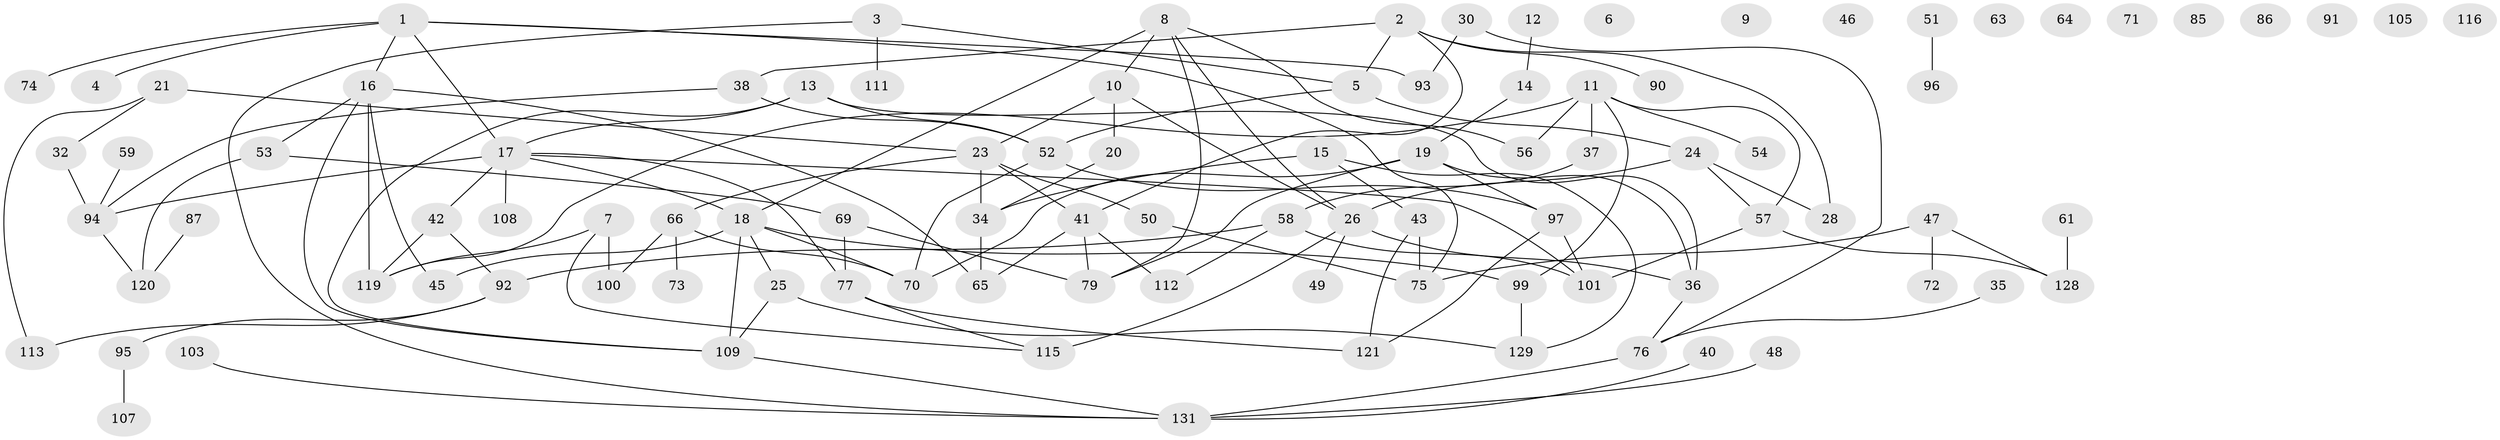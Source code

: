 // Generated by graph-tools (version 1.1) at 2025/23/03/03/25 07:23:28]
// undirected, 96 vertices, 130 edges
graph export_dot {
graph [start="1"]
  node [color=gray90,style=filled];
  1 [super="+29"];
  2 [super="+80"];
  3 [super="+84"];
  4;
  5 [super="+22"];
  6;
  7 [super="+44"];
  8 [super="+33"];
  9;
  10 [super="+82"];
  11 [super="+124"];
  12;
  13 [super="+39"];
  14;
  15 [super="+27"];
  16 [super="+31"];
  17 [super="+122"];
  18 [super="+118"];
  19 [super="+89"];
  20;
  21 [super="+127"];
  23 [super="+68"];
  24 [super="+133"];
  25;
  26 [super="+138"];
  28;
  30 [super="+55"];
  32;
  34 [super="+123"];
  35;
  36 [super="+135"];
  37;
  38 [super="+125"];
  40;
  41 [super="+62"];
  42 [super="+60"];
  43 [super="+110"];
  45;
  46;
  47 [super="+67"];
  48;
  49;
  50;
  51;
  52 [super="+106"];
  53 [super="+130"];
  54;
  56;
  57 [super="+114"];
  58 [super="+98"];
  59;
  61 [super="+78"];
  63;
  64;
  65;
  66 [super="+81"];
  69;
  70;
  71;
  72;
  73;
  74;
  75;
  76 [super="+83"];
  77;
  79 [super="+88"];
  85;
  86;
  87;
  90;
  91;
  92 [super="+132"];
  93 [super="+104"];
  94 [super="+137"];
  95;
  96;
  97;
  99;
  100 [super="+117"];
  101 [super="+102"];
  103;
  105;
  107;
  108;
  109 [super="+126"];
  111;
  112;
  113;
  115;
  116 [super="+136"];
  119;
  120;
  121;
  128;
  129;
  131 [super="+134"];
  1 -- 74;
  1 -- 75;
  1 -- 16;
  1 -- 17;
  1 -- 4;
  1 -- 93;
  2 -- 5;
  2 -- 28;
  2 -- 90;
  2 -- 41;
  2 -- 38;
  3 -- 5;
  3 -- 111;
  3 -- 131;
  5 -- 24;
  5 -- 52;
  7 -- 119;
  7 -- 100;
  7 -- 115;
  8 -- 10;
  8 -- 56;
  8 -- 26;
  8 -- 79;
  8 -- 18;
  10 -- 20;
  10 -- 26;
  10 -- 23;
  11 -- 99;
  11 -- 119;
  11 -- 56;
  11 -- 37;
  11 -- 54;
  11 -- 57;
  12 -- 14;
  13 -- 17;
  13 -- 36;
  13 -- 52;
  13 -- 109;
  14 -- 19;
  15 -- 129;
  15 -- 43;
  15 -- 34;
  16 -- 53;
  16 -- 65;
  16 -- 45;
  16 -- 119;
  16 -- 109;
  17 -- 77;
  17 -- 108;
  17 -- 18;
  17 -- 94;
  17 -- 42;
  17 -- 101;
  18 -- 25;
  18 -- 70;
  18 -- 109;
  18 -- 99;
  18 -- 45;
  19 -- 36;
  19 -- 70;
  19 -- 97;
  19 -- 79;
  20 -- 34;
  21 -- 113;
  21 -- 32;
  21 -- 23;
  23 -- 34;
  23 -- 66;
  23 -- 41;
  23 -- 50;
  24 -- 57;
  24 -- 26;
  24 -- 28;
  25 -- 109;
  25 -- 129;
  26 -- 49;
  26 -- 115 [weight=2];
  26 -- 36;
  30 -- 76;
  30 -- 93;
  32 -- 94;
  34 -- 65;
  35 -- 76;
  36 -- 76;
  37 -- 58;
  38 -- 52;
  38 -- 94;
  40 -- 131;
  41 -- 112;
  41 -- 65;
  41 -- 79;
  42 -- 119;
  42 -- 92;
  43 -- 75;
  43 -- 121;
  47 -- 72;
  47 -- 128;
  47 -- 75;
  48 -- 131;
  50 -- 75;
  51 -- 96;
  52 -- 70;
  52 -- 97;
  53 -- 120;
  53 -- 69;
  57 -- 128;
  57 -- 101;
  58 -- 112;
  58 -- 101;
  58 -- 92;
  59 -- 94;
  61 -- 128;
  66 -- 70;
  66 -- 73;
  66 -- 100;
  69 -- 77;
  69 -- 79;
  76 -- 131;
  77 -- 115;
  77 -- 121;
  87 -- 120;
  92 -- 95;
  92 -- 113;
  94 -- 120;
  95 -- 107;
  97 -- 121;
  97 -- 101;
  99 -- 129;
  103 -- 131;
  109 -- 131;
}
